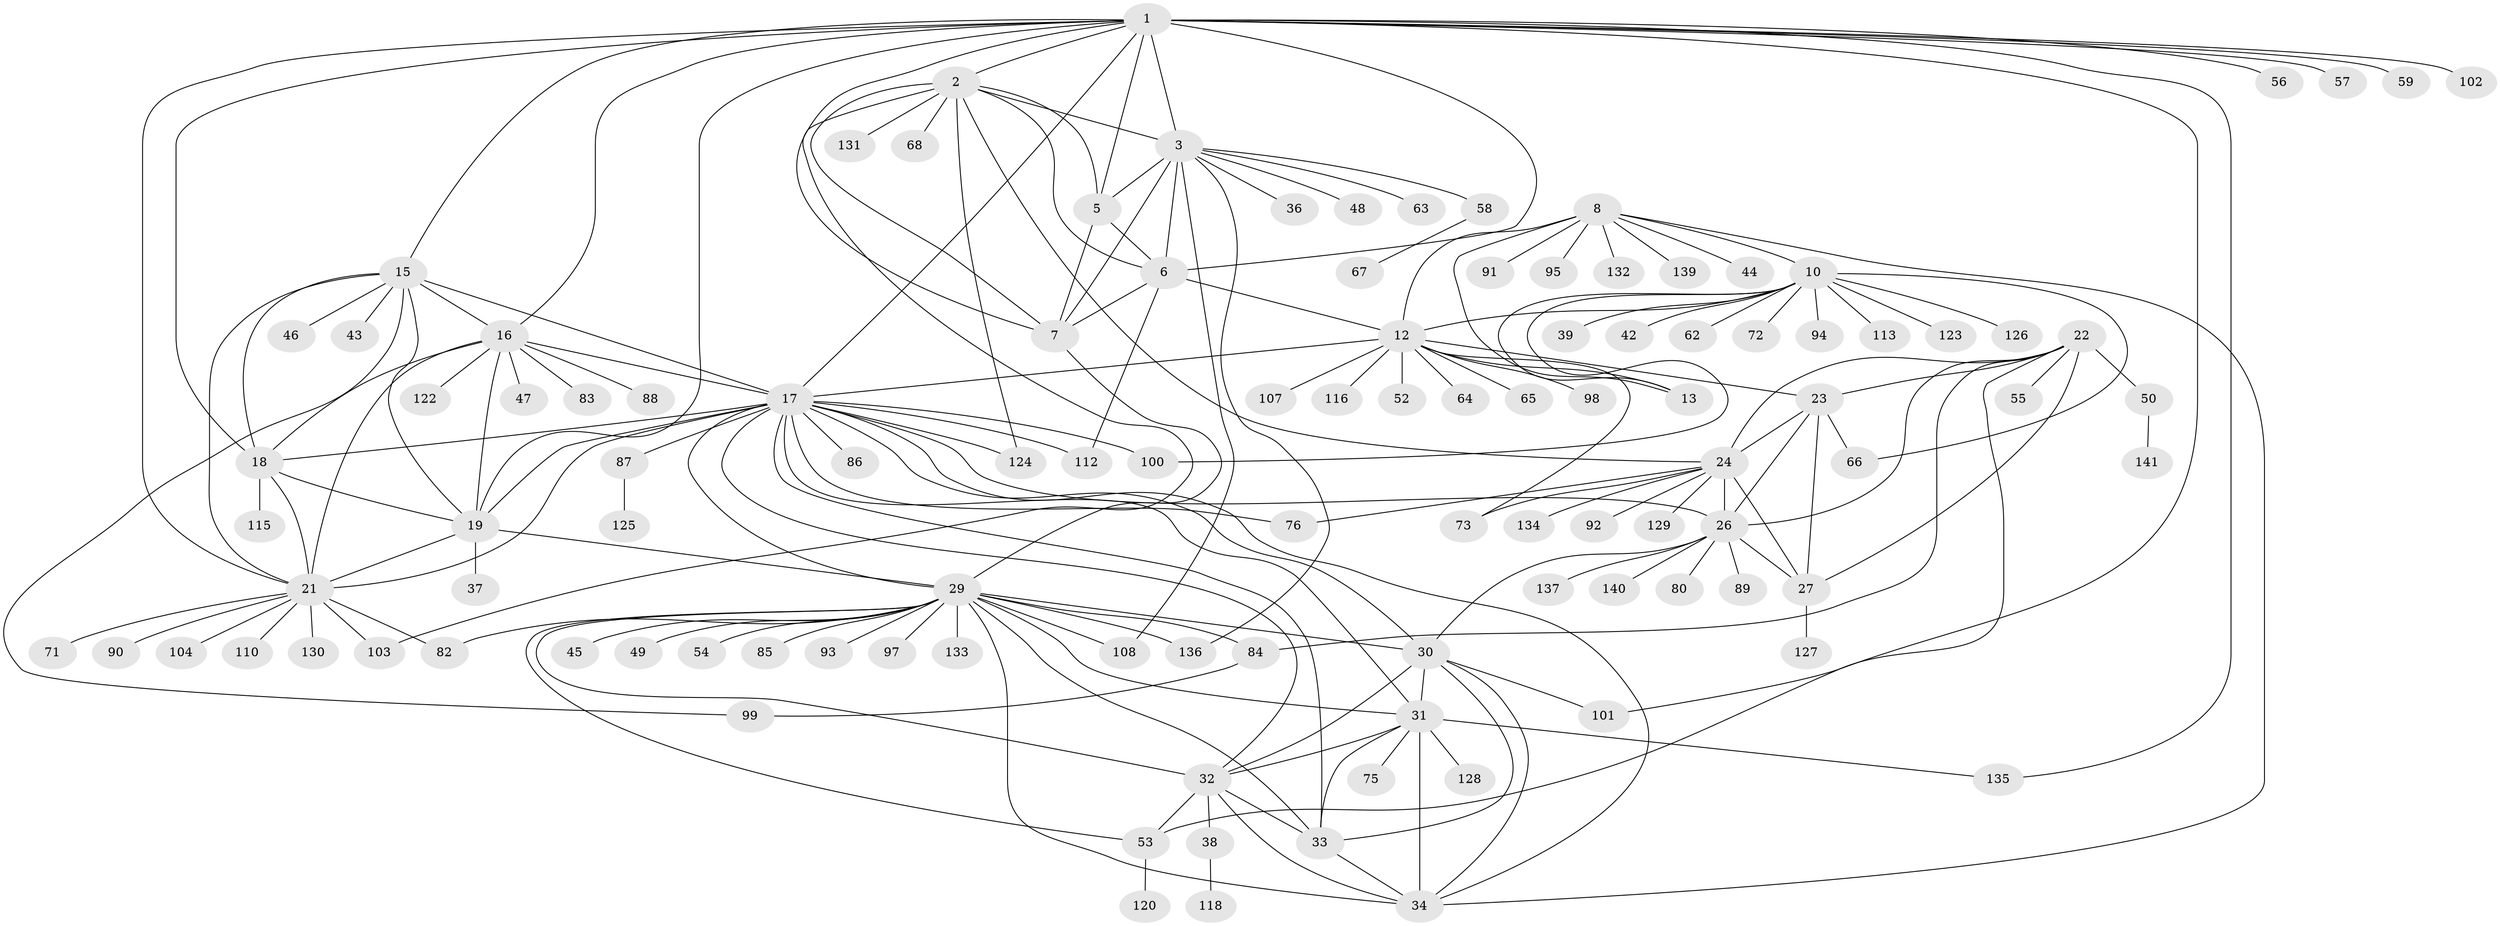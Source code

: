 // original degree distribution, {10: 0.04964539007092199, 12: 0.02127659574468085, 6: 0.03546099290780142, 8: 0.07092198581560284, 11: 0.014184397163120567, 7: 0.014184397163120567, 15: 0.0070921985815602835, 14: 0.014184397163120567, 13: 0.0070921985815602835, 21: 0.0070921985815602835, 9: 0.0070921985815602835, 1: 0.574468085106383, 2: 0.1276595744680851, 3: 0.04964539007092199}
// Generated by graph-tools (version 1.1) at 2025/42/03/06/25 10:42:10]
// undirected, 111 vertices, 182 edges
graph export_dot {
graph [start="1"]
  node [color=gray90,style=filled];
  1 [super="+20"];
  2 [super="+81"];
  3 [super="+4"];
  5;
  6;
  7 [super="+41"];
  8 [super="+9"];
  10 [super="+11"];
  12 [super="+14"];
  13;
  15 [super="+119"];
  16 [super="+121"];
  17 [super="+35"];
  18 [super="+61"];
  19 [super="+69"];
  21 [super="+70"];
  22 [super="+40"];
  23 [super="+28"];
  24 [super="+25"];
  26 [super="+60"];
  27 [super="+96"];
  29 [super="+109"];
  30;
  31 [super="+51"];
  32 [super="+117"];
  33;
  34 [super="+77"];
  36;
  37;
  38;
  39;
  42;
  43;
  44;
  45;
  46;
  47 [super="+114"];
  48;
  49;
  50;
  52;
  53 [super="+78"];
  54;
  55;
  56;
  57;
  58 [super="+79"];
  59;
  62;
  63;
  64;
  65;
  66 [super="+111"];
  67;
  68 [super="+74"];
  71;
  72;
  73;
  75;
  76 [super="+106"];
  80;
  82;
  83;
  84;
  85;
  86;
  87;
  88;
  89;
  90;
  91 [super="+105"];
  92;
  93;
  94;
  95;
  97;
  98;
  99;
  100;
  101;
  102;
  103;
  104;
  107;
  108;
  110;
  112 [super="+138"];
  113;
  115;
  116;
  118;
  120;
  122;
  123;
  124;
  125;
  126;
  127;
  128;
  129;
  130;
  131;
  132;
  133;
  134;
  135;
  136;
  137;
  139;
  140;
  141;
  1 -- 2;
  1 -- 3 [weight=2];
  1 -- 5;
  1 -- 6;
  1 -- 7;
  1 -- 56;
  1 -- 57;
  1 -- 135;
  1 -- 101;
  1 -- 102;
  1 -- 15;
  1 -- 16;
  1 -- 17;
  1 -- 18;
  1 -- 19;
  1 -- 21;
  1 -- 59;
  2 -- 3 [weight=2];
  2 -- 5;
  2 -- 6;
  2 -- 7;
  2 -- 24;
  2 -- 68;
  2 -- 103;
  2 -- 124;
  2 -- 131;
  3 -- 5 [weight=2];
  3 -- 6 [weight=2];
  3 -- 7 [weight=2];
  3 -- 36;
  3 -- 48;
  3 -- 58;
  3 -- 63;
  3 -- 108;
  3 -- 136;
  5 -- 6;
  5 -- 7;
  6 -- 7;
  6 -- 112;
  6 -- 12;
  7 -- 29;
  8 -- 10 [weight=4];
  8 -- 12 [weight=4];
  8 -- 13 [weight=2];
  8 -- 44;
  8 -- 91;
  8 -- 95;
  8 -- 132;
  8 -- 139;
  8 -- 34;
  10 -- 12 [weight=4];
  10 -- 13 [weight=2];
  10 -- 72;
  10 -- 66;
  10 -- 100;
  10 -- 39;
  10 -- 42;
  10 -- 113;
  10 -- 62;
  10 -- 126;
  10 -- 123;
  10 -- 94;
  12 -- 13 [weight=2];
  12 -- 17;
  12 -- 64;
  12 -- 73;
  12 -- 98;
  12 -- 107;
  12 -- 116;
  12 -- 65;
  12 -- 52;
  12 -- 23;
  15 -- 16;
  15 -- 17;
  15 -- 18;
  15 -- 19;
  15 -- 21;
  15 -- 43;
  15 -- 46;
  15 -- 99;
  16 -- 17;
  16 -- 18;
  16 -- 19;
  16 -- 21;
  16 -- 47;
  16 -- 83;
  16 -- 88;
  16 -- 122;
  17 -- 18;
  17 -- 19;
  17 -- 21;
  17 -- 26;
  17 -- 76;
  17 -- 86;
  17 -- 87;
  17 -- 100;
  17 -- 124;
  17 -- 32;
  17 -- 33;
  17 -- 34;
  17 -- 112;
  17 -- 29;
  17 -- 30;
  17 -- 31;
  18 -- 19;
  18 -- 21;
  18 -- 115;
  19 -- 21;
  19 -- 37;
  19 -- 29;
  21 -- 71;
  21 -- 82;
  21 -- 90;
  21 -- 103;
  21 -- 104;
  21 -- 110;
  21 -- 130;
  22 -- 23 [weight=2];
  22 -- 24 [weight=2];
  22 -- 26;
  22 -- 27;
  22 -- 53;
  22 -- 55;
  22 -- 84;
  22 -- 50;
  23 -- 24 [weight=4];
  23 -- 26 [weight=2];
  23 -- 27 [weight=2];
  23 -- 66;
  24 -- 26 [weight=2];
  24 -- 27 [weight=2];
  24 -- 73;
  24 -- 76;
  24 -- 134;
  24 -- 129;
  24 -- 92;
  26 -- 27;
  26 -- 30;
  26 -- 80;
  26 -- 89;
  26 -- 137;
  26 -- 140;
  27 -- 127;
  29 -- 30;
  29 -- 31;
  29 -- 32;
  29 -- 33;
  29 -- 34;
  29 -- 45;
  29 -- 49;
  29 -- 53;
  29 -- 54;
  29 -- 82;
  29 -- 84;
  29 -- 85;
  29 -- 93;
  29 -- 97;
  29 -- 108;
  29 -- 133;
  29 -- 136;
  30 -- 31;
  30 -- 32;
  30 -- 33;
  30 -- 34;
  30 -- 101;
  31 -- 32;
  31 -- 33;
  31 -- 34;
  31 -- 75;
  31 -- 128;
  31 -- 135;
  32 -- 33;
  32 -- 34;
  32 -- 38;
  32 -- 53;
  33 -- 34;
  38 -- 118;
  50 -- 141;
  53 -- 120;
  58 -- 67;
  84 -- 99;
  87 -- 125;
}
